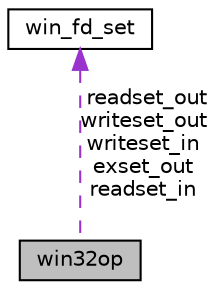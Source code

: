digraph G
{
  edge [fontname="Helvetica",fontsize="10",labelfontname="Helvetica",labelfontsize="10"];
  node [fontname="Helvetica",fontsize="10",shape=record];
  Node1 [label="win32op",height=0.2,width=0.4,color="black", fillcolor="grey75", style="filled" fontcolor="black"];
  Node2 -> Node1 [dir="back",color="darkorchid3",fontsize="10",style="dashed",label=" readset_out\nwriteset_out\nwriteset_in\nexset_out\nreadset_in" ,fontname="Helvetica"];
  Node2 [label="win_fd_set",height=0.2,width=0.4,color="black", fillcolor="white", style="filled",URL="$structwin__fd__set.html"];
}
